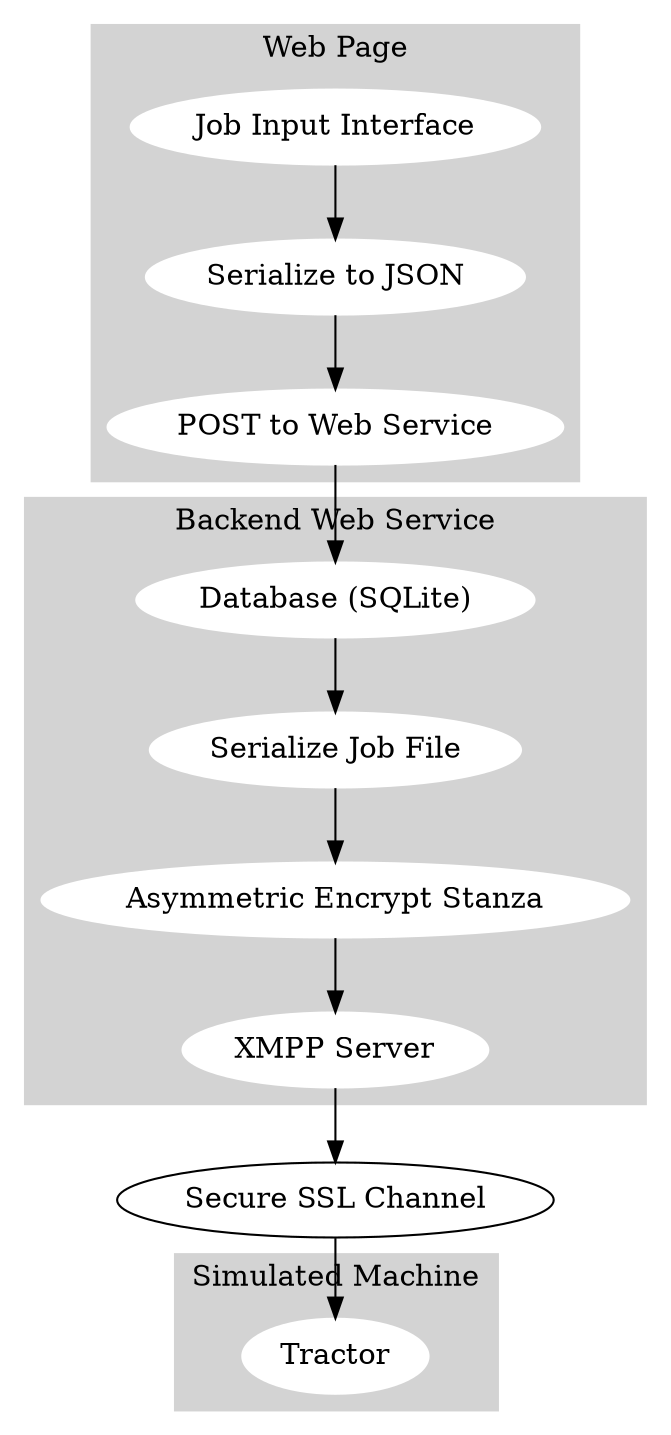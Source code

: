 
digraph G {
subgraph cluster0 {
node [style=filled, color=white];
style=filled;
color=lightgrey;
in [label="Job Input Interface"];
serial [label="Serialize to JSON"];
post [label="POST to Web Service"];
in -> serial -> post;
label="Web Page";
}


subgraph cluster1 {
node [style=filled, color=white];
style=filled;
color=lightgrey;
db [label="Database (SQLite)"];
serial2 [label="Serialize Job File"];
aes [label="Asymmetric Encrypt Stanza"];
xmpp [label="XMPP Server"];
db -> serial2 -> aes -> xmpp;
label="Backend Web Service";
}

ssl [label="Secure SSL Channel"];

subgraph cluster2 {
node [style=filled, color=white];
style=filled;
color=lightgrey;
machine [label="Tractor"];


label="Simulated Machine"
}
ssl -> machine;
post -> db;
xmpp -> ssl;


}
